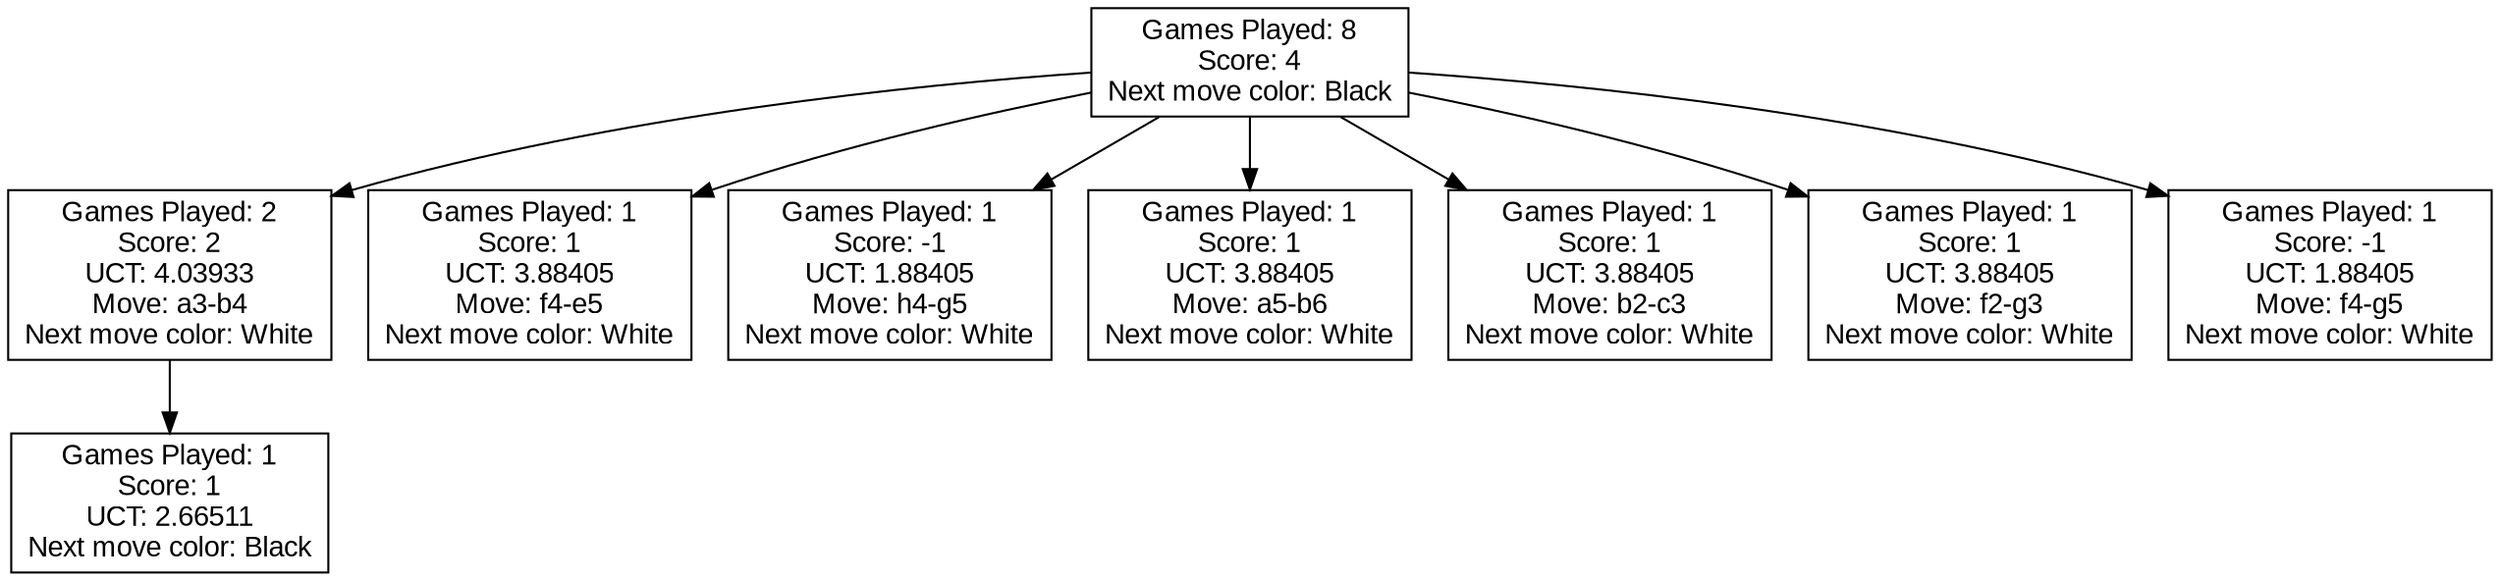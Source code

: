 digraph Tree {
    node [shape=box, fontname="Arial"];
    node0 [label="Games Played: 8\nScore: 4
Next move color: Black"];
    node1 [label="Games Played: 2\nScore: 2\nUCT: 4.03933\nMove: a3-b4
Next move color: White"];
    node2 [label="Games Played: 1\nScore: 1\nUCT: 2.66511
Next move color: Black"];
    node1 -> node2;
    node0 -> node1;
    node3 [label="Games Played: 1\nScore: 1\nUCT: 3.88405\nMove: f4-e5
Next move color: White"];
    node0 -> node3;
    node4 [label="Games Played: 1\nScore: -1\nUCT: 1.88405\nMove: h4-g5
Next move color: White"];
    node0 -> node4;
    node5 [label="Games Played: 1\nScore: 1\nUCT: 3.88405\nMove: a5-b6
Next move color: White"];
    node0 -> node5;
    node6 [label="Games Played: 1\nScore: 1\nUCT: 3.88405\nMove: b2-c3
Next move color: White"];
    node0 -> node6;
    node7 [label="Games Played: 1\nScore: 1\nUCT: 3.88405\nMove: f2-g3
Next move color: White"];
    node0 -> node7;
    node8 [label="Games Played: 1\nScore: -1\nUCT: 1.88405\nMove: f4-g5
Next move color: White"];
    node0 -> node8;
}
